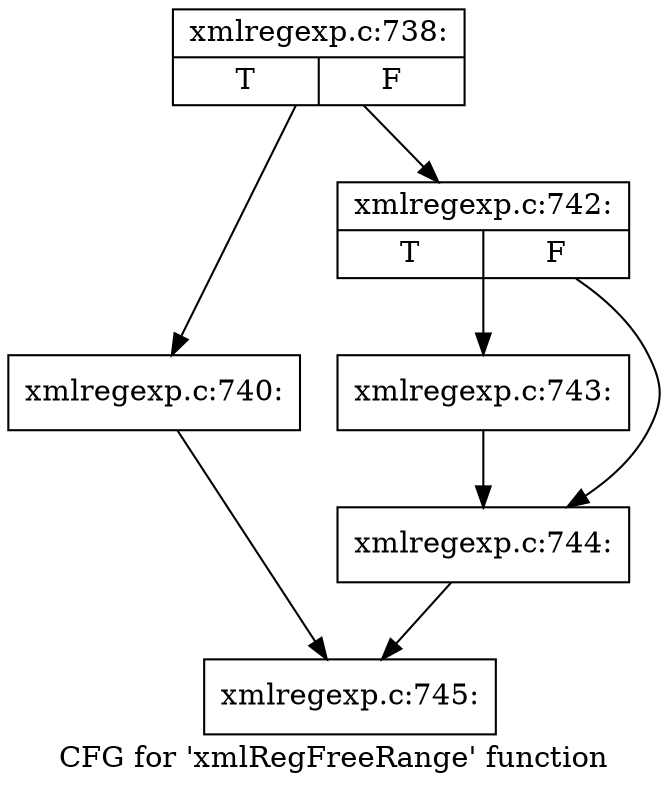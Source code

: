 digraph "CFG for 'xmlRegFreeRange' function" {
	label="CFG for 'xmlRegFreeRange' function";

	Node0x4483f30 [shape=record,label="{xmlregexp.c:738:|{<s0>T|<s1>F}}"];
	Node0x4483f30 -> Node0x44840d0;
	Node0x4483f30 -> Node0x4484120;
	Node0x44840d0 [shape=record,label="{xmlregexp.c:740:}"];
	Node0x44840d0 -> Node0x44843d0;
	Node0x4484120 [shape=record,label="{xmlregexp.c:742:|{<s0>T|<s1>F}}"];
	Node0x4484120 -> Node0x4484380;
	Node0x4484120 -> Node0x40bb5b0;
	Node0x4484380 [shape=record,label="{xmlregexp.c:743:}"];
	Node0x4484380 -> Node0x40bb5b0;
	Node0x40bb5b0 [shape=record,label="{xmlregexp.c:744:}"];
	Node0x40bb5b0 -> Node0x44843d0;
	Node0x44843d0 [shape=record,label="{xmlregexp.c:745:}"];
}
